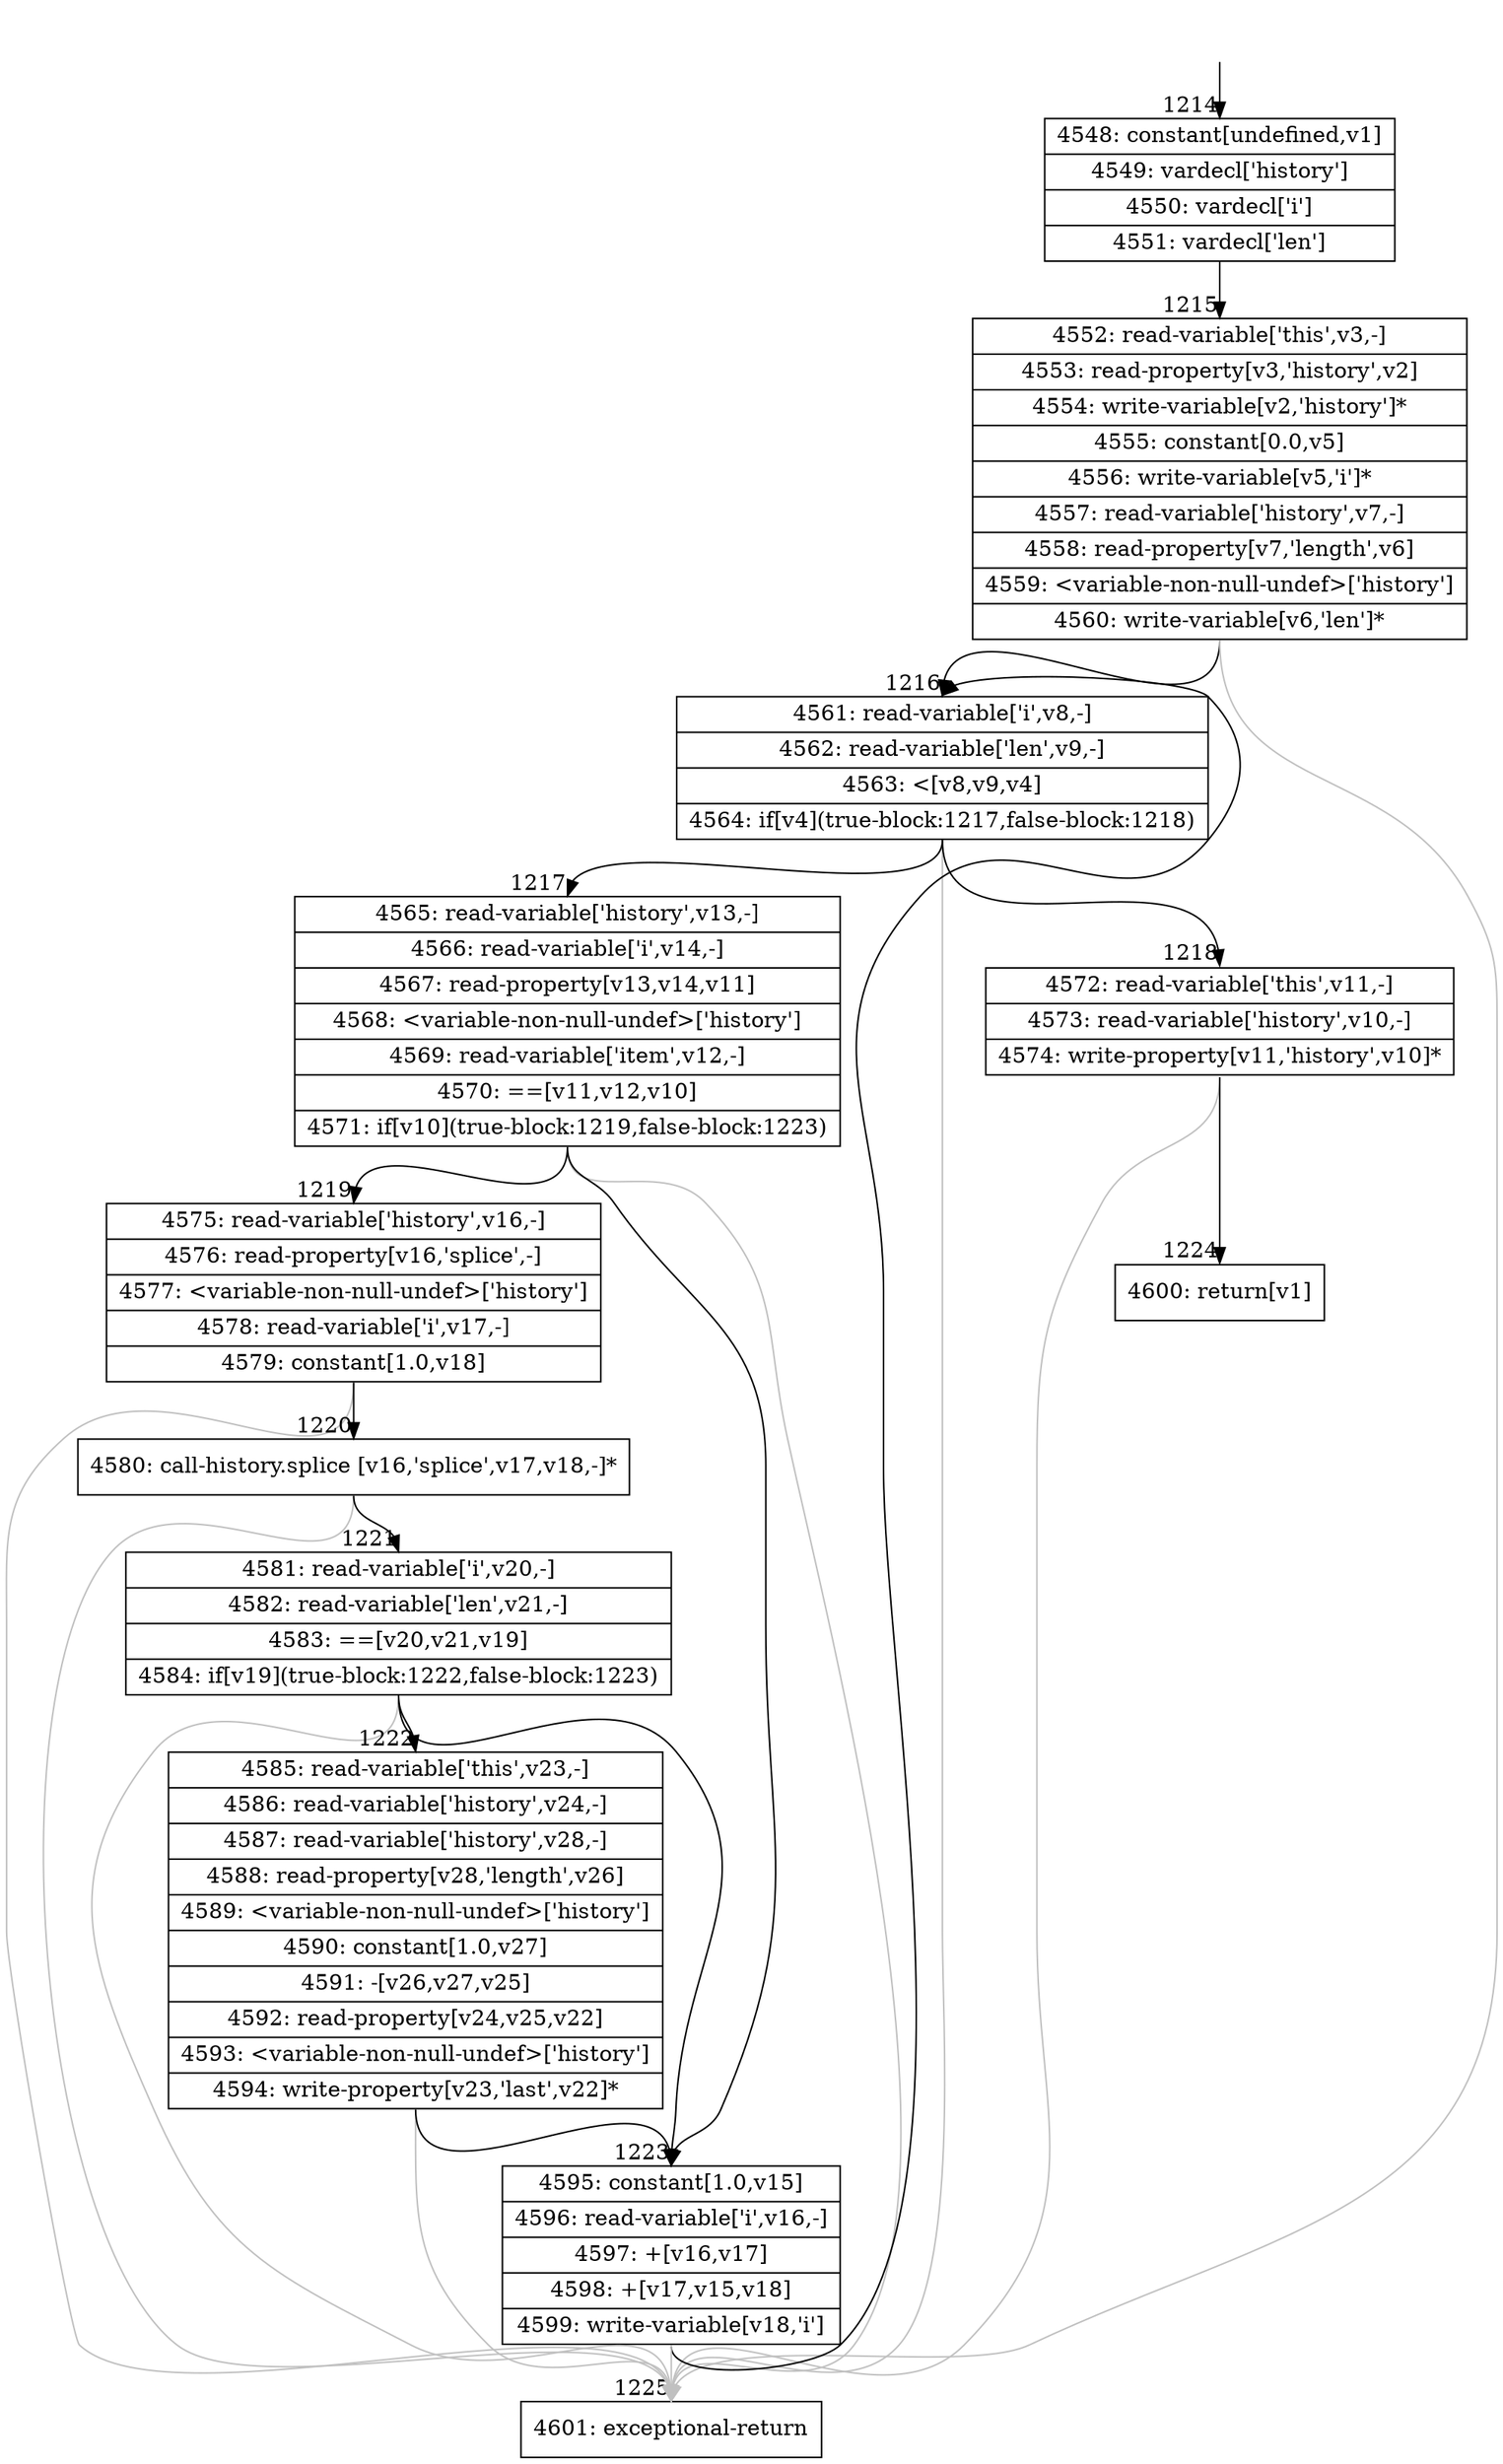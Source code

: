 digraph {
rankdir="TD"
BB_entry71[shape=none,label=""];
BB_entry71 -> BB1214 [tailport=s, headport=n, headlabel="    1214"]
BB1214 [shape=record label="{4548: constant[undefined,v1]|4549: vardecl['history']|4550: vardecl['i']|4551: vardecl['len']}" ] 
BB1214 -> BB1215 [tailport=s, headport=n, headlabel="      1215"]
BB1215 [shape=record label="{4552: read-variable['this',v3,-]|4553: read-property[v3,'history',v2]|4554: write-variable[v2,'history']*|4555: constant[0.0,v5]|4556: write-variable[v5,'i']*|4557: read-variable['history',v7,-]|4558: read-property[v7,'length',v6]|4559: \<variable-non-null-undef\>['history']|4560: write-variable[v6,'len']*}" ] 
BB1215 -> BB1216 [tailport=s, headport=n, headlabel="      1216"]
BB1215 -> BB1225 [tailport=s, headport=n, color=gray, headlabel="      1225"]
BB1216 [shape=record label="{4561: read-variable['i',v8,-]|4562: read-variable['len',v9,-]|4563: \<[v8,v9,v4]|4564: if[v4](true-block:1217,false-block:1218)}" ] 
BB1216 -> BB1217 [tailport=s, headport=n, headlabel="      1217"]
BB1216 -> BB1218 [tailport=s, headport=n, headlabel="      1218"]
BB1216 -> BB1225 [tailport=s, headport=n, color=gray]
BB1217 [shape=record label="{4565: read-variable['history',v13,-]|4566: read-variable['i',v14,-]|4567: read-property[v13,v14,v11]|4568: \<variable-non-null-undef\>['history']|4569: read-variable['item',v12,-]|4570: ==[v11,v12,v10]|4571: if[v10](true-block:1219,false-block:1223)}" ] 
BB1217 -> BB1219 [tailport=s, headport=n, headlabel="      1219"]
BB1217 -> BB1223 [tailport=s, headport=n, headlabel="      1223"]
BB1217 -> BB1225 [tailport=s, headport=n, color=gray]
BB1218 [shape=record label="{4572: read-variable['this',v11,-]|4573: read-variable['history',v10,-]|4574: write-property[v11,'history',v10]*}" ] 
BB1218 -> BB1224 [tailport=s, headport=n, headlabel="      1224"]
BB1218 -> BB1225 [tailport=s, headport=n, color=gray]
BB1219 [shape=record label="{4575: read-variable['history',v16,-]|4576: read-property[v16,'splice',-]|4577: \<variable-non-null-undef\>['history']|4578: read-variable['i',v17,-]|4579: constant[1.0,v18]}" ] 
BB1219 -> BB1220 [tailport=s, headport=n, headlabel="      1220"]
BB1219 -> BB1225 [tailport=s, headport=n, color=gray]
BB1220 [shape=record label="{4580: call-history.splice [v16,'splice',v17,v18,-]*}" ] 
BB1220 -> BB1221 [tailport=s, headport=n, headlabel="      1221"]
BB1220 -> BB1225 [tailport=s, headport=n, color=gray]
BB1221 [shape=record label="{4581: read-variable['i',v20,-]|4582: read-variable['len',v21,-]|4583: ==[v20,v21,v19]|4584: if[v19](true-block:1222,false-block:1223)}" ] 
BB1221 -> BB1222 [tailport=s, headport=n, headlabel="      1222"]
BB1221 -> BB1223 [tailport=s, headport=n]
BB1221 -> BB1225 [tailport=s, headport=n, color=gray]
BB1222 [shape=record label="{4585: read-variable['this',v23,-]|4586: read-variable['history',v24,-]|4587: read-variable['history',v28,-]|4588: read-property[v28,'length',v26]|4589: \<variable-non-null-undef\>['history']|4590: constant[1.0,v27]|4591: -[v26,v27,v25]|4592: read-property[v24,v25,v22]|4593: \<variable-non-null-undef\>['history']|4594: write-property[v23,'last',v22]*}" ] 
BB1222 -> BB1223 [tailport=s, headport=n]
BB1222 -> BB1225 [tailport=s, headport=n, color=gray]
BB1223 [shape=record label="{4595: constant[1.0,v15]|4596: read-variable['i',v16,-]|4597: +[v16,v17]|4598: +[v17,v15,v18]|4599: write-variable[v18,'i']}" ] 
BB1223 -> BB1216 [tailport=s, headport=n]
BB1223 -> BB1225 [tailport=s, headport=n, color=gray]
BB1224 [shape=record label="{4600: return[v1]}" ] 
BB1225 [shape=record label="{4601: exceptional-return}" ] 
//#$~ 920
}
